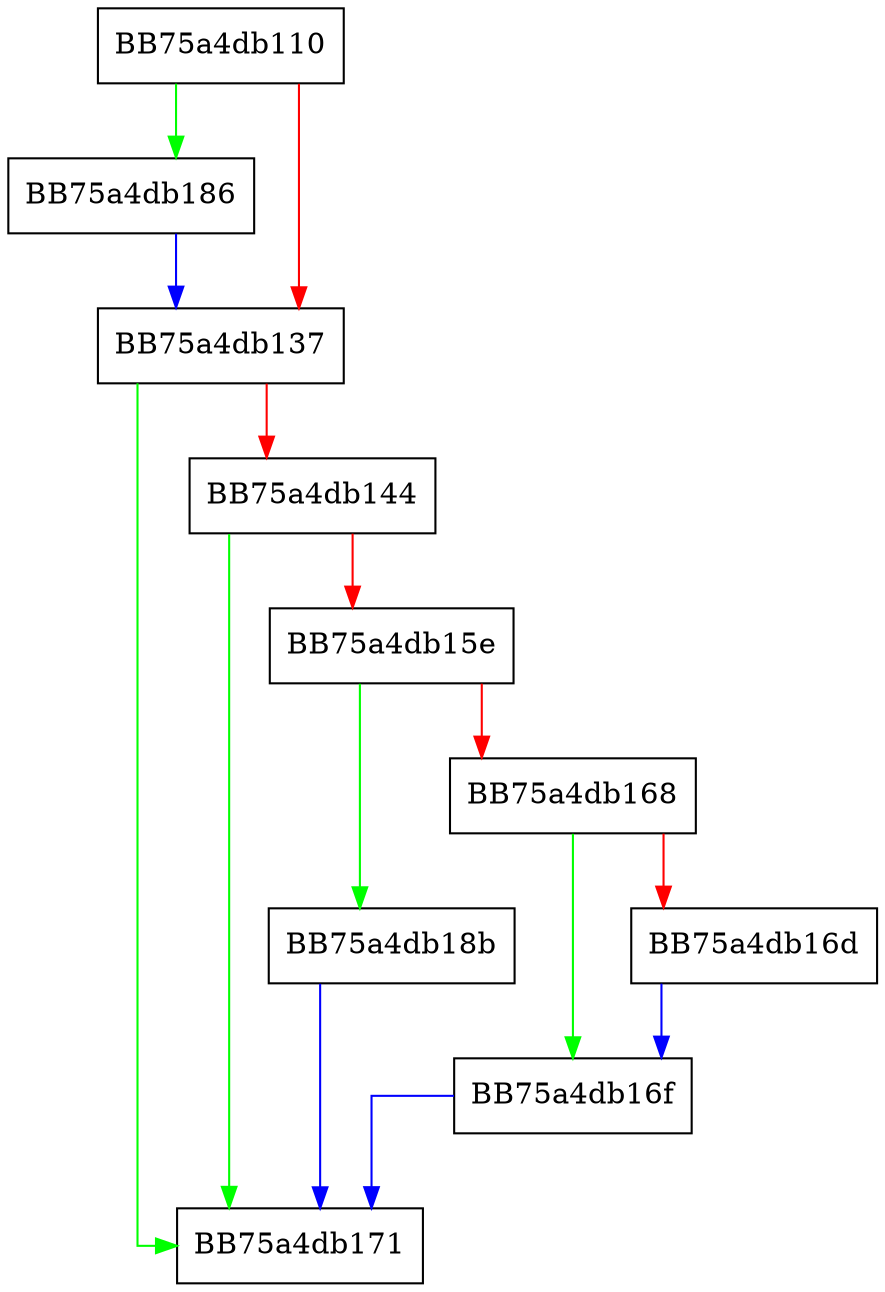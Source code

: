 digraph Read {
  node [shape="box"];
  graph [splines=ortho];
  BB75a4db110 -> BB75a4db186 [color="green"];
  BB75a4db110 -> BB75a4db137 [color="red"];
  BB75a4db137 -> BB75a4db171 [color="green"];
  BB75a4db137 -> BB75a4db144 [color="red"];
  BB75a4db144 -> BB75a4db171 [color="green"];
  BB75a4db144 -> BB75a4db15e [color="red"];
  BB75a4db15e -> BB75a4db18b [color="green"];
  BB75a4db15e -> BB75a4db168 [color="red"];
  BB75a4db168 -> BB75a4db16f [color="green"];
  BB75a4db168 -> BB75a4db16d [color="red"];
  BB75a4db16d -> BB75a4db16f [color="blue"];
  BB75a4db16f -> BB75a4db171 [color="blue"];
  BB75a4db186 -> BB75a4db137 [color="blue"];
  BB75a4db18b -> BB75a4db171 [color="blue"];
}
